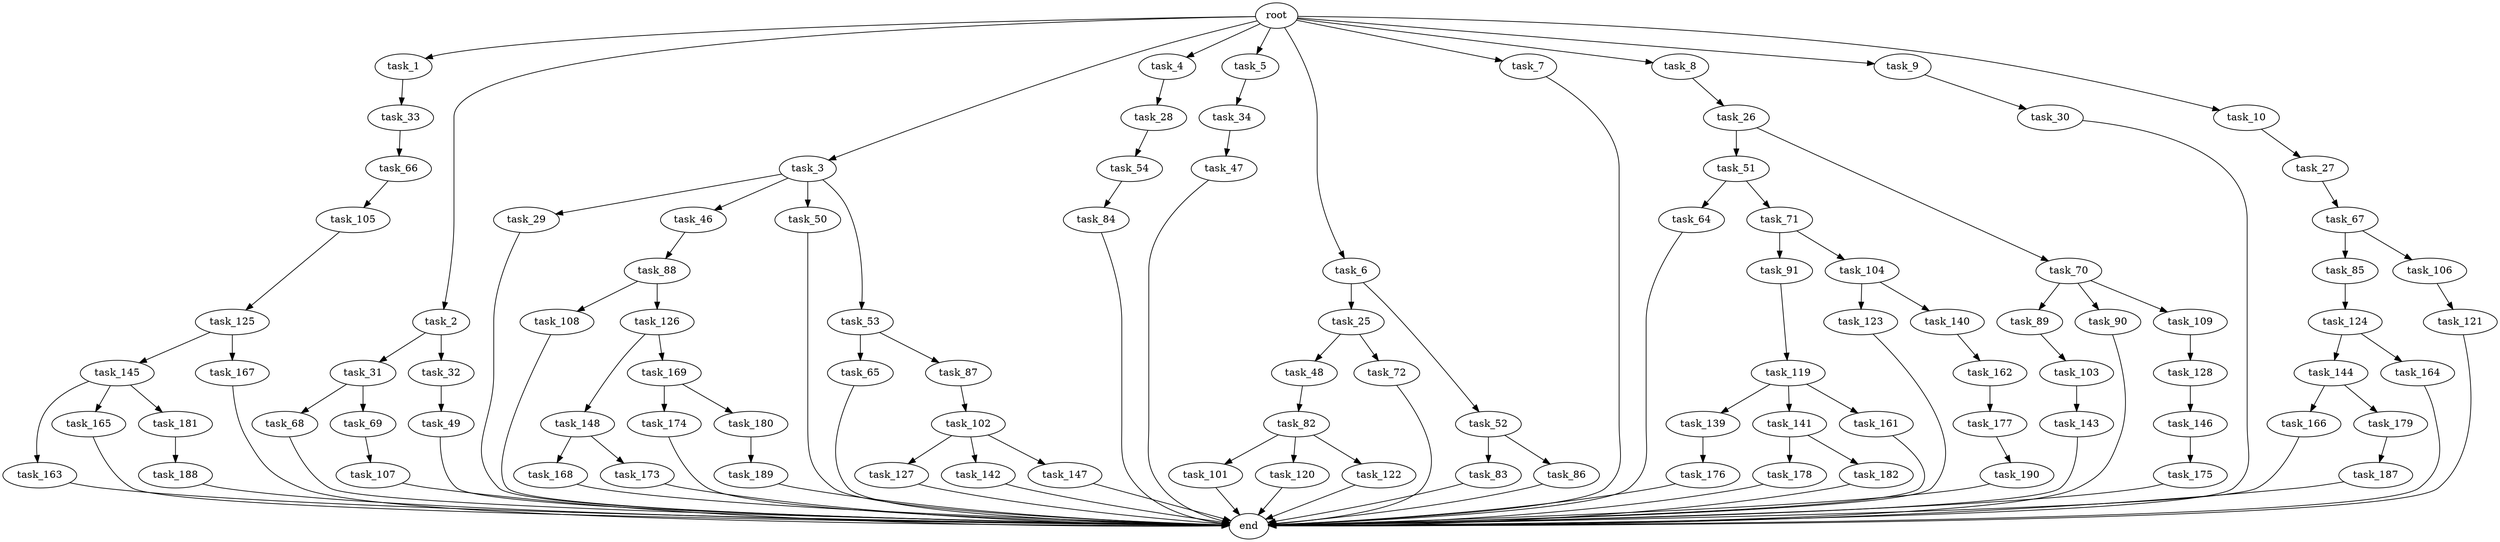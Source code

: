 digraph G {
  root [size="0.000000"];
  task_1 [size="1.024000"];
  task_2 [size="1.024000"];
  task_3 [size="1.024000"];
  task_4 [size="1.024000"];
  task_5 [size="1.024000"];
  task_6 [size="1.024000"];
  task_7 [size="1.024000"];
  task_8 [size="1.024000"];
  task_9 [size="1.024000"];
  task_10 [size="1.024000"];
  task_25 [size="309237645.312000"];
  task_26 [size="214748364.800000"];
  task_27 [size="858993459.200000"];
  task_28 [size="858993459.200000"];
  task_29 [size="34359738.368000"];
  task_30 [size="309237645.312000"];
  task_31 [size="214748364.800000"];
  task_32 [size="214748364.800000"];
  task_33 [size="420906795.008000"];
  task_34 [size="77309411.328000"];
  task_46 [size="34359738.368000"];
  task_47 [size="549755813.888000"];
  task_48 [size="549755813.888000"];
  task_49 [size="137438953.472000"];
  task_50 [size="34359738.368000"];
  task_51 [size="858993459.200000"];
  task_52 [size="309237645.312000"];
  task_53 [size="34359738.368000"];
  task_54 [size="420906795.008000"];
  task_64 [size="549755813.888000"];
  task_65 [size="309237645.312000"];
  task_66 [size="858993459.200000"];
  task_67 [size="420906795.008000"];
  task_68 [size="77309411.328000"];
  task_69 [size="77309411.328000"];
  task_70 [size="858993459.200000"];
  task_71 [size="549755813.888000"];
  task_72 [size="549755813.888000"];
  task_82 [size="549755813.888000"];
  task_83 [size="137438953.472000"];
  task_84 [size="549755813.888000"];
  task_85 [size="549755813.888000"];
  task_86 [size="137438953.472000"];
  task_87 [size="309237645.312000"];
  task_88 [size="137438953.472000"];
  task_89 [size="77309411.328000"];
  task_90 [size="77309411.328000"];
  task_91 [size="420906795.008000"];
  task_101 [size="77309411.328000"];
  task_102 [size="309237645.312000"];
  task_103 [size="695784701.952000"];
  task_104 [size="420906795.008000"];
  task_105 [size="214748364.800000"];
  task_106 [size="549755813.888000"];
  task_107 [size="34359738.368000"];
  task_108 [size="695784701.952000"];
  task_109 [size="77309411.328000"];
  task_119 [size="137438953.472000"];
  task_120 [size="77309411.328000"];
  task_121 [size="137438953.472000"];
  task_122 [size="77309411.328000"];
  task_123 [size="137438953.472000"];
  task_124 [size="77309411.328000"];
  task_125 [size="34359738.368000"];
  task_126 [size="695784701.952000"];
  task_127 [size="420906795.008000"];
  task_128 [size="77309411.328000"];
  task_139 [size="137438953.472000"];
  task_140 [size="137438953.472000"];
  task_141 [size="137438953.472000"];
  task_142 [size="420906795.008000"];
  task_143 [size="214748364.800000"];
  task_144 [size="549755813.888000"];
  task_145 [size="137438953.472000"];
  task_146 [size="34359738.368000"];
  task_147 [size="420906795.008000"];
  task_148 [size="549755813.888000"];
  task_161 [size="137438953.472000"];
  task_162 [size="858993459.200000"];
  task_163 [size="214748364.800000"];
  task_164 [size="549755813.888000"];
  task_165 [size="214748364.800000"];
  task_166 [size="695784701.952000"];
  task_167 [size="137438953.472000"];
  task_168 [size="309237645.312000"];
  task_169 [size="549755813.888000"];
  task_173 [size="309237645.312000"];
  task_174 [size="77309411.328000"];
  task_175 [size="34359738.368000"];
  task_176 [size="858993459.200000"];
  task_177 [size="137438953.472000"];
  task_178 [size="695784701.952000"];
  task_179 [size="695784701.952000"];
  task_180 [size="77309411.328000"];
  task_181 [size="214748364.800000"];
  task_182 [size="695784701.952000"];
  task_187 [size="858993459.200000"];
  task_188 [size="214748364.800000"];
  task_189 [size="137438953.472000"];
  task_190 [size="77309411.328000"];
  end [size="0.000000"];

  root -> task_1 [size="1.000000"];
  root -> task_2 [size="1.000000"];
  root -> task_3 [size="1.000000"];
  root -> task_4 [size="1.000000"];
  root -> task_5 [size="1.000000"];
  root -> task_6 [size="1.000000"];
  root -> task_7 [size="1.000000"];
  root -> task_8 [size="1.000000"];
  root -> task_9 [size="1.000000"];
  root -> task_10 [size="1.000000"];
  task_1 -> task_33 [size="411041792.000000"];
  task_2 -> task_31 [size="209715200.000000"];
  task_2 -> task_32 [size="209715200.000000"];
  task_3 -> task_29 [size="33554432.000000"];
  task_3 -> task_46 [size="33554432.000000"];
  task_3 -> task_50 [size="33554432.000000"];
  task_3 -> task_53 [size="33554432.000000"];
  task_4 -> task_28 [size="838860800.000000"];
  task_5 -> task_34 [size="75497472.000000"];
  task_6 -> task_25 [size="301989888.000000"];
  task_6 -> task_52 [size="301989888.000000"];
  task_7 -> end [size="1.000000"];
  task_8 -> task_26 [size="209715200.000000"];
  task_9 -> task_30 [size="301989888.000000"];
  task_10 -> task_27 [size="838860800.000000"];
  task_25 -> task_48 [size="536870912.000000"];
  task_25 -> task_72 [size="536870912.000000"];
  task_26 -> task_51 [size="838860800.000000"];
  task_26 -> task_70 [size="838860800.000000"];
  task_27 -> task_67 [size="411041792.000000"];
  task_28 -> task_54 [size="411041792.000000"];
  task_29 -> end [size="1.000000"];
  task_30 -> end [size="1.000000"];
  task_31 -> task_68 [size="75497472.000000"];
  task_31 -> task_69 [size="75497472.000000"];
  task_32 -> task_49 [size="134217728.000000"];
  task_33 -> task_66 [size="838860800.000000"];
  task_34 -> task_47 [size="536870912.000000"];
  task_46 -> task_88 [size="134217728.000000"];
  task_47 -> end [size="1.000000"];
  task_48 -> task_82 [size="536870912.000000"];
  task_49 -> end [size="1.000000"];
  task_50 -> end [size="1.000000"];
  task_51 -> task_64 [size="536870912.000000"];
  task_51 -> task_71 [size="536870912.000000"];
  task_52 -> task_83 [size="134217728.000000"];
  task_52 -> task_86 [size="134217728.000000"];
  task_53 -> task_65 [size="301989888.000000"];
  task_53 -> task_87 [size="301989888.000000"];
  task_54 -> task_84 [size="536870912.000000"];
  task_64 -> end [size="1.000000"];
  task_65 -> end [size="1.000000"];
  task_66 -> task_105 [size="209715200.000000"];
  task_67 -> task_85 [size="536870912.000000"];
  task_67 -> task_106 [size="536870912.000000"];
  task_68 -> end [size="1.000000"];
  task_69 -> task_107 [size="33554432.000000"];
  task_70 -> task_89 [size="75497472.000000"];
  task_70 -> task_90 [size="75497472.000000"];
  task_70 -> task_109 [size="75497472.000000"];
  task_71 -> task_91 [size="411041792.000000"];
  task_71 -> task_104 [size="411041792.000000"];
  task_72 -> end [size="1.000000"];
  task_82 -> task_101 [size="75497472.000000"];
  task_82 -> task_120 [size="75497472.000000"];
  task_82 -> task_122 [size="75497472.000000"];
  task_83 -> end [size="1.000000"];
  task_84 -> end [size="1.000000"];
  task_85 -> task_124 [size="75497472.000000"];
  task_86 -> end [size="1.000000"];
  task_87 -> task_102 [size="301989888.000000"];
  task_88 -> task_108 [size="679477248.000000"];
  task_88 -> task_126 [size="679477248.000000"];
  task_89 -> task_103 [size="679477248.000000"];
  task_90 -> end [size="1.000000"];
  task_91 -> task_119 [size="134217728.000000"];
  task_101 -> end [size="1.000000"];
  task_102 -> task_127 [size="411041792.000000"];
  task_102 -> task_142 [size="411041792.000000"];
  task_102 -> task_147 [size="411041792.000000"];
  task_103 -> task_143 [size="209715200.000000"];
  task_104 -> task_123 [size="134217728.000000"];
  task_104 -> task_140 [size="134217728.000000"];
  task_105 -> task_125 [size="33554432.000000"];
  task_106 -> task_121 [size="134217728.000000"];
  task_107 -> end [size="1.000000"];
  task_108 -> end [size="1.000000"];
  task_109 -> task_128 [size="75497472.000000"];
  task_119 -> task_139 [size="134217728.000000"];
  task_119 -> task_141 [size="134217728.000000"];
  task_119 -> task_161 [size="134217728.000000"];
  task_120 -> end [size="1.000000"];
  task_121 -> end [size="1.000000"];
  task_122 -> end [size="1.000000"];
  task_123 -> end [size="1.000000"];
  task_124 -> task_144 [size="536870912.000000"];
  task_124 -> task_164 [size="536870912.000000"];
  task_125 -> task_145 [size="134217728.000000"];
  task_125 -> task_167 [size="134217728.000000"];
  task_126 -> task_148 [size="536870912.000000"];
  task_126 -> task_169 [size="536870912.000000"];
  task_127 -> end [size="1.000000"];
  task_128 -> task_146 [size="33554432.000000"];
  task_139 -> task_176 [size="838860800.000000"];
  task_140 -> task_162 [size="838860800.000000"];
  task_141 -> task_178 [size="679477248.000000"];
  task_141 -> task_182 [size="679477248.000000"];
  task_142 -> end [size="1.000000"];
  task_143 -> end [size="1.000000"];
  task_144 -> task_166 [size="679477248.000000"];
  task_144 -> task_179 [size="679477248.000000"];
  task_145 -> task_163 [size="209715200.000000"];
  task_145 -> task_165 [size="209715200.000000"];
  task_145 -> task_181 [size="209715200.000000"];
  task_146 -> task_175 [size="33554432.000000"];
  task_147 -> end [size="1.000000"];
  task_148 -> task_168 [size="301989888.000000"];
  task_148 -> task_173 [size="301989888.000000"];
  task_161 -> end [size="1.000000"];
  task_162 -> task_177 [size="134217728.000000"];
  task_163 -> end [size="1.000000"];
  task_164 -> end [size="1.000000"];
  task_165 -> end [size="1.000000"];
  task_166 -> end [size="1.000000"];
  task_167 -> end [size="1.000000"];
  task_168 -> end [size="1.000000"];
  task_169 -> task_174 [size="75497472.000000"];
  task_169 -> task_180 [size="75497472.000000"];
  task_173 -> end [size="1.000000"];
  task_174 -> end [size="1.000000"];
  task_175 -> end [size="1.000000"];
  task_176 -> end [size="1.000000"];
  task_177 -> task_190 [size="75497472.000000"];
  task_178 -> end [size="1.000000"];
  task_179 -> task_187 [size="838860800.000000"];
  task_180 -> task_189 [size="134217728.000000"];
  task_181 -> task_188 [size="209715200.000000"];
  task_182 -> end [size="1.000000"];
  task_187 -> end [size="1.000000"];
  task_188 -> end [size="1.000000"];
  task_189 -> end [size="1.000000"];
  task_190 -> end [size="1.000000"];
}
